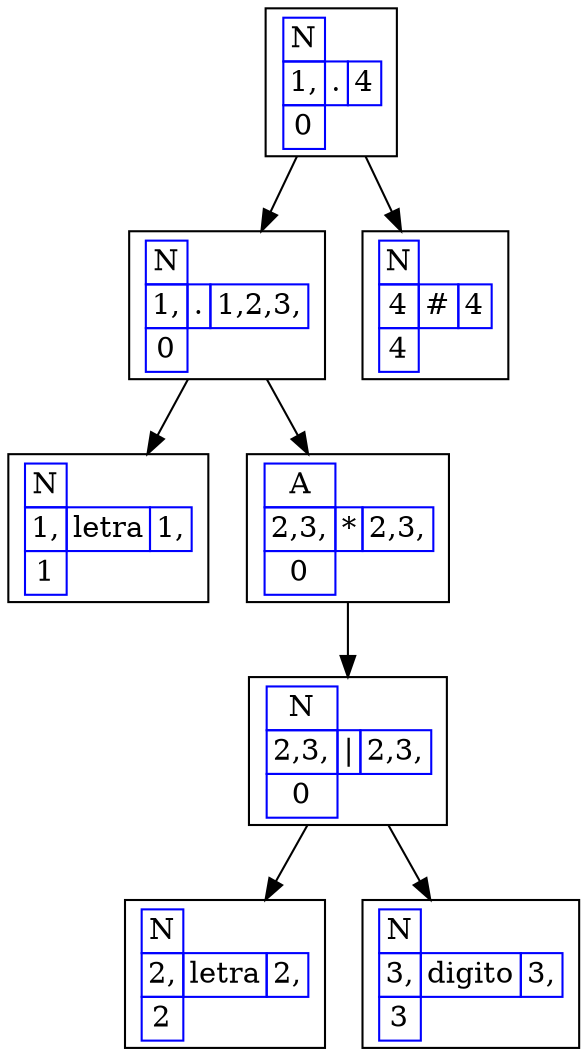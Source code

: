 digraph G{
rankdir=UD
node[shape=box]
concentrate=true
nodo8[label=<
<table border='0' cellborder='1' color='blue' cellspacing='0'>
<tr><td>N</td></tr>
<tr><td>1,</td><td>.</td><td>4</td></tr>
<tr><td>0</td></tr>
</table>
>];
nodo6[label=<
<table border='0' cellborder='1' color='blue' cellspacing='0'>
<tr><td>N</td></tr>
<tr><td>1,</td><td>.</td><td>1,2,3,</td></tr>
<tr><td>0</td></tr>
</table>
>];
nodo1[label=<
<table border='0' cellborder='1' color='blue' cellspacing='0'>
<tr><td>N</td></tr>
<tr><td>1,</td><td>letra</td><td>1,</td></tr>
<tr><td>1</td></tr>
</table>
>];
nodo6->nodo1
nodo5[label=<
<table border='0' cellborder='1' color='blue' cellspacing='0'>
<tr><td>A</td></tr>
<tr><td>2,3,</td><td>*</td><td>2,3,</td></tr>
<tr><td>0</td></tr>
</table>
>];
nodo4[label=<
<table border='0' cellborder='1' color='blue' cellspacing='0'>
<tr><td>N</td></tr>
<tr><td>2,3,</td><td>|</td><td>2,3,</td></tr>
<tr><td>0</td></tr>
</table>
>];
nodo2[label=<
<table border='0' cellborder='1' color='blue' cellspacing='0'>
<tr><td>N</td></tr>
<tr><td>2,</td><td>letra</td><td>2,</td></tr>
<tr><td>2</td></tr>
</table>
>];
nodo4->nodo2
nodo3[label=<
<table border='0' cellborder='1' color='blue' cellspacing='0'>
<tr><td>N</td></tr>
<tr><td>3,</td><td>digito</td><td>3,</td></tr>
<tr><td>3</td></tr>
</table>
>];
nodo4->nodo3
nodo5->nodo4
nodo6->nodo5
nodo8->nodo6
nodo7[label=<
<table border='0' cellborder='1' color='blue' cellspacing='0'>
<tr><td>N</td></tr>
<tr><td>4</td><td>#</td><td>4</td></tr>
<tr><td>4</td></tr>
</table>
>];
nodo8->nodo7

}

